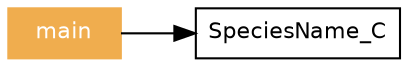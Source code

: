 digraph "interface~~speciesname_c~~CalledByGraph" {
	graph [concentrate=true id="interface~~speciesname_c~~CalledByGraph" rankdir=LR size="8.90625,1000.0"]
	node [fontname=Helvetica fontsize=10.5 height=0.0 margin=0.08 shape=box]
	edge [fontname=Helvetica fontsize=9.5]
		"interface~speciesname_c" [label=SpeciesName_C]
		graph [concentrate=false]
		"program~main" [label=main URL="../program/main.html" color="#f0ad4e" fontcolor=white style=filled]
		graph [concentrate=false]
			"program~main" -> "interface~speciesname_c" [color="#000000"]
		graph [concentrate=false]
}